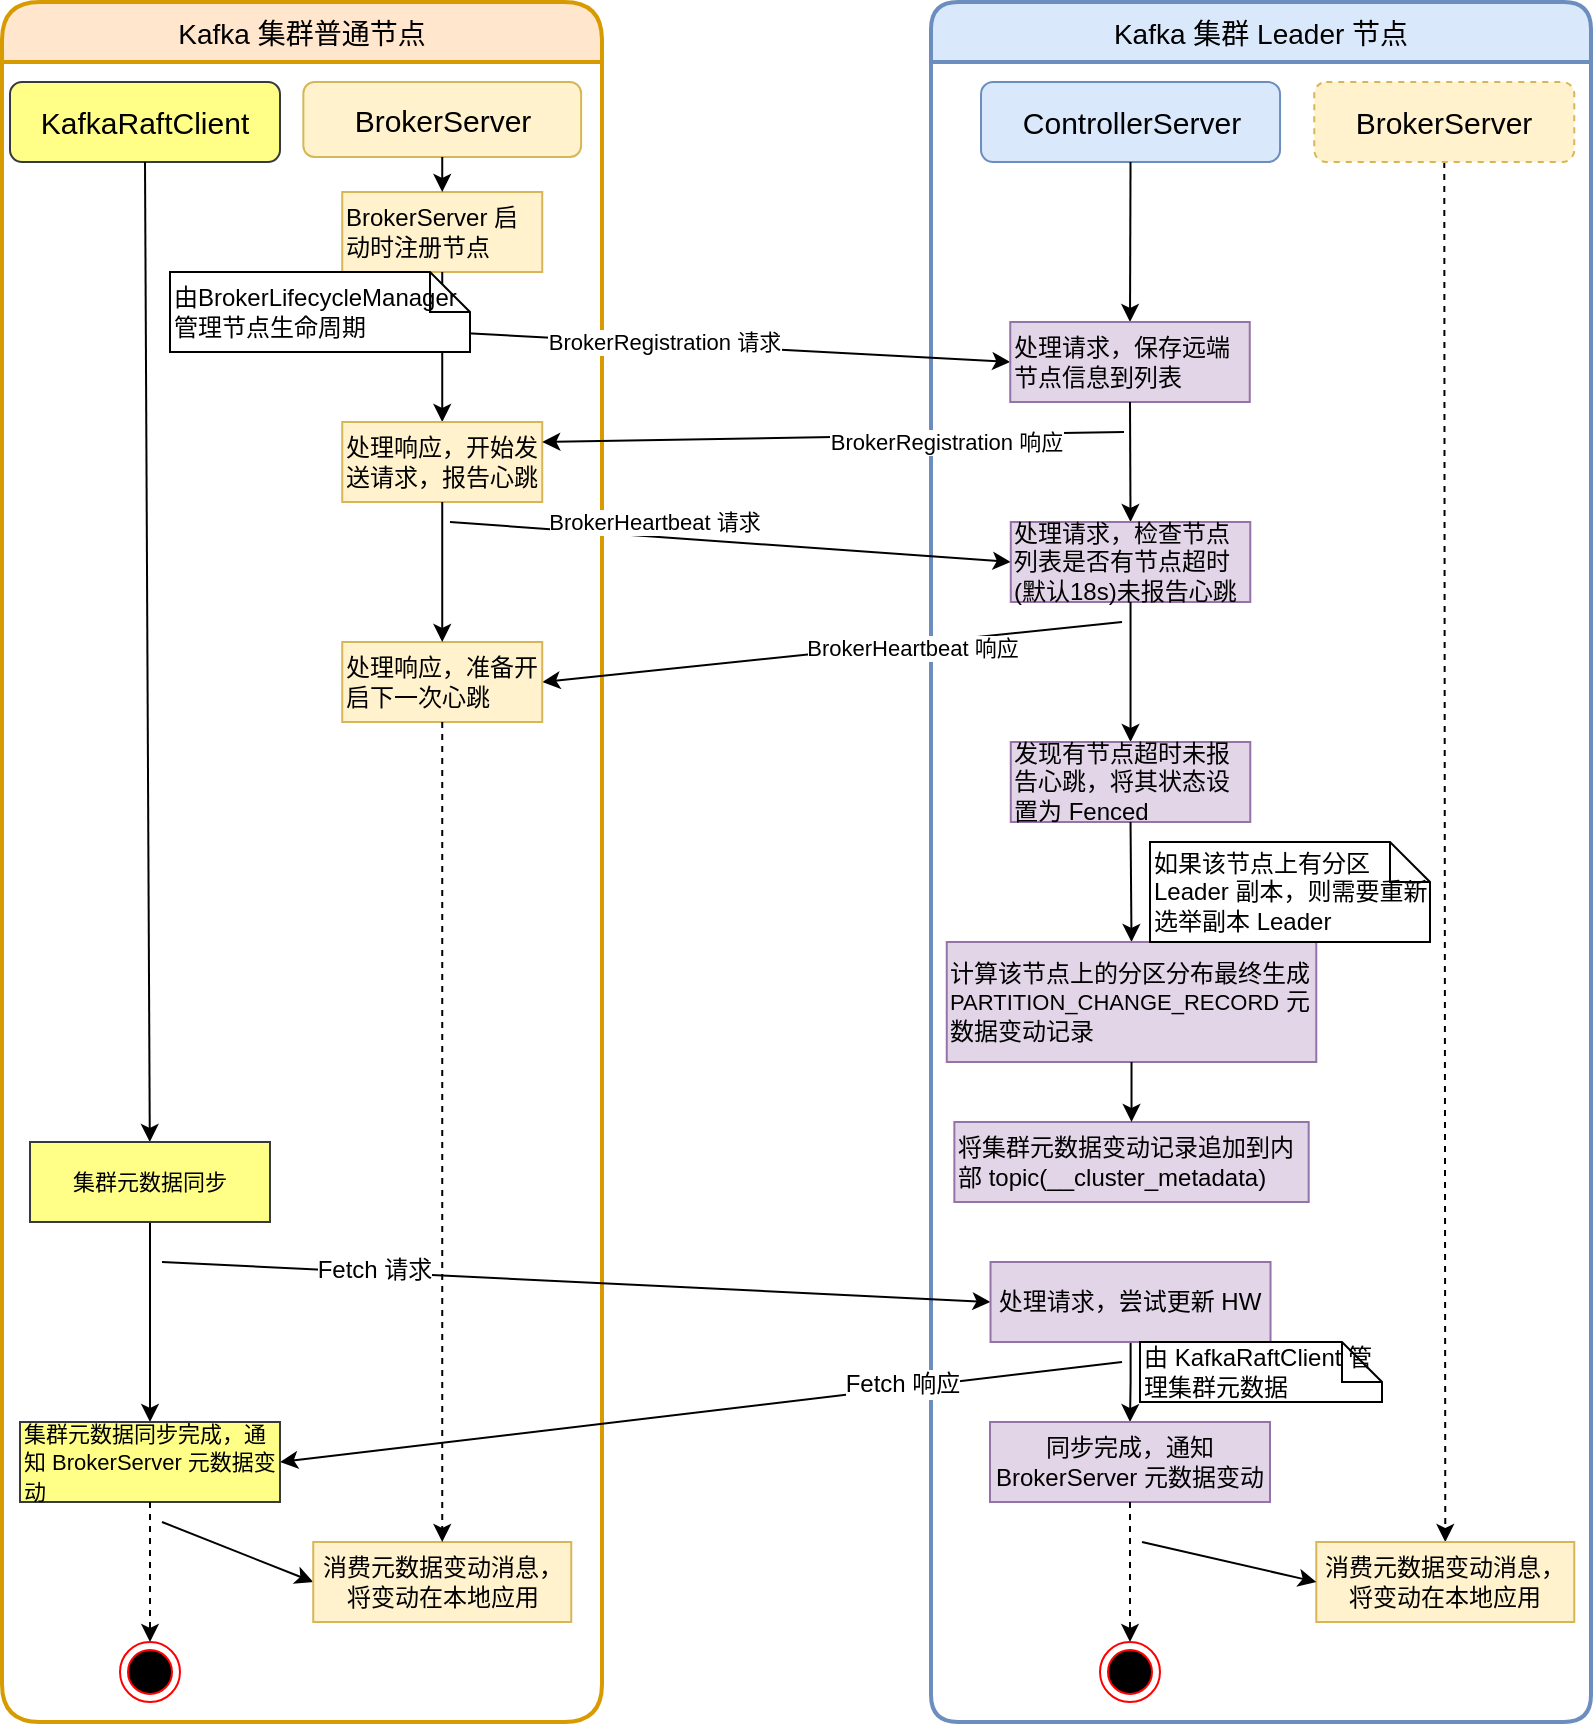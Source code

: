 <mxfile version="17.4.0" type="device"><diagram id="QY-BEr07iG2nazsXIPME" name="Page-1"><mxGraphModel dx="1796" dy="557" grid="1" gridSize="10" guides="1" tooltips="1" connect="1" arrows="1" fold="1" page="1" pageScale="1" pageWidth="850" pageHeight="1100" math="0" shadow="0"><root><mxCell id="0"/><mxCell id="1" parent="0"/><mxCell id="0tCbO-6JMOHlgmN6Nvit-4" value="Kafka 集群普通节点" style="swimlane;childLayout=stackLayout;horizontal=1;startSize=30;horizontalStack=0;rounded=1;fontSize=14;fontStyle=0;strokeWidth=2;resizeParent=0;resizeLast=1;shadow=0;dashed=0;align=center;fillColor=#ffe6cc;strokeColor=#d79b00;arcSize=21;" vertex="1" parent="1"><mxGeometry x="-820" y="120" width="300" height="860" as="geometry"/></mxCell><mxCell id="0tCbO-6JMOHlgmN6Nvit-3" value="Kafka 集群 Leader 节点" style="swimlane;childLayout=stackLayout;horizontal=1;startSize=30;horizontalStack=0;rounded=1;fontSize=14;fontStyle=0;strokeWidth=2;resizeParent=0;resizeLast=1;shadow=0;dashed=0;align=center;fillColor=#dae8fc;strokeColor=#6c8ebf;" vertex="1" parent="1"><mxGeometry x="-355.5" y="120" width="330" height="860" as="geometry"/></mxCell><mxCell id="0tCbO-6JMOHlgmN6Nvit-103" value="" style="endArrow=classic;html=1;rounded=0;dashed=1;fontSize=12;exitX=0.5;exitY=1;exitDx=0;exitDy=0;entryX=0.5;entryY=0;entryDx=0;entryDy=0;" edge="1" parent="1" source="0tCbO-6JMOHlgmN6Nvit-77" target="0tCbO-6JMOHlgmN6Nvit-97"><mxGeometry width="50" height="50" relative="1" as="geometry"><mxPoint x="-163.36" y="300" as="sourcePoint"/><mxPoint x="-113.36" y="250" as="targetPoint"/></mxGeometry></mxCell><mxCell id="0tCbO-6JMOHlgmN6Nvit-5" value="ControllerServer" style="rounded=1;whiteSpace=wrap;html=1;fontSize=15;fillColor=#dae8fc;strokeColor=#6c8ebf;verticalAlign=middle;" vertex="1" parent="1"><mxGeometry x="-330.49" y="160" width="149.51" height="40" as="geometry"/></mxCell><mxCell id="0tCbO-6JMOHlgmN6Nvit-6" value="BrokerServer" style="rounded=1;whiteSpace=wrap;html=1;fontSize=15;fillColor=#fff2cc;strokeColor=#d6b656;verticalAlign=middle;" vertex="1" parent="1"><mxGeometry x="-669.32" y="160" width="138.88" height="37.5" as="geometry"/></mxCell><mxCell id="0tCbO-6JMOHlgmN6Nvit-8" value="" style="endArrow=classic;html=1;rounded=0;entryX=0;entryY=0.5;entryDx=0;entryDy=0;" edge="1" parent="1" target="0tCbO-6JMOHlgmN6Nvit-16"><mxGeometry width="50" height="50" relative="1" as="geometry"><mxPoint x="-599" y="285" as="sourcePoint"/><mxPoint x="-288.63" y="395" as="targetPoint"/></mxGeometry></mxCell><mxCell id="0tCbO-6JMOHlgmN6Nvit-9" value="BrokerRegistration&amp;nbsp;请求" style="edgeLabel;html=1;align=center;verticalAlign=middle;resizable=0;points=[];" vertex="1" connectable="0" parent="0tCbO-6JMOHlgmN6Nvit-8"><mxGeometry x="0.012" y="1" relative="1" as="geometry"><mxPoint x="-34" y="-2" as="offset"/></mxGeometry></mxCell><mxCell id="0tCbO-6JMOHlgmN6Nvit-10" value="" style="endArrow=classic;html=1;rounded=0;entryX=0;entryY=0.5;entryDx=0;entryDy=0;" edge="1" parent="1" target="0tCbO-6JMOHlgmN6Nvit-22"><mxGeometry width="50" height="50" relative="1" as="geometry"><mxPoint x="-596" y="380" as="sourcePoint"/><mxPoint x="-268.63" y="525" as="targetPoint"/></mxGeometry></mxCell><mxCell id="0tCbO-6JMOHlgmN6Nvit-11" value="BrokerHeartbeat 请求" style="edgeLabel;html=1;align=center;verticalAlign=middle;resizable=0;points=[];" vertex="1" connectable="0" parent="0tCbO-6JMOHlgmN6Nvit-10"><mxGeometry x="0.063" y="-2" relative="1" as="geometry"><mxPoint x="-47" y="-13" as="offset"/></mxGeometry></mxCell><mxCell id="0tCbO-6JMOHlgmN6Nvit-12" value="BrokerServer 启动时注册节点" style="rounded=0;whiteSpace=wrap;html=1;align=left;verticalAlign=middle;fillColor=#fff2cc;strokeColor=#d6b656;" vertex="1" parent="1"><mxGeometry x="-649.88" y="215" width="100" height="40" as="geometry"/></mxCell><mxCell id="0tCbO-6JMOHlgmN6Nvit-13" value="" style="endArrow=classic;html=1;rounded=0;exitX=0.5;exitY=1;exitDx=0;exitDy=0;entryX=0.5;entryY=0;entryDx=0;entryDy=0;" edge="1" parent="1" source="0tCbO-6JMOHlgmN6Nvit-12" target="0tCbO-6JMOHlgmN6Nvit-14"><mxGeometry width="50" height="50" relative="1" as="geometry"><mxPoint x="-628.63" y="495" as="sourcePoint"/><mxPoint x="-600" y="315" as="targetPoint"/></mxGeometry></mxCell><mxCell id="0tCbO-6JMOHlgmN6Nvit-14" value="处理响应，开始发送请求，报告心跳" style="rounded=0;whiteSpace=wrap;html=1;align=left;verticalAlign=middle;fillColor=#fff2cc;strokeColor=#d6b656;" vertex="1" parent="1"><mxGeometry x="-649.88" y="330" width="100" height="40" as="geometry"/></mxCell><mxCell id="0tCbO-6JMOHlgmN6Nvit-15" value="" style="endArrow=classic;html=1;rounded=0;exitX=0.5;exitY=1;exitDx=0;exitDy=0;entryX=0.5;entryY=0;entryDx=0;entryDy=0;" edge="1" parent="1" source="0tCbO-6JMOHlgmN6Nvit-5" target="0tCbO-6JMOHlgmN6Nvit-16"><mxGeometry width="50" height="50" relative="1" as="geometry"><mxPoint x="-256" y="255" as="sourcePoint"/><mxPoint x="-256" y="315" as="targetPoint"/></mxGeometry></mxCell><mxCell id="0tCbO-6JMOHlgmN6Nvit-16" value="处理请求，保存远端节点信息到列表" style="rounded=0;whiteSpace=wrap;html=1;align=left;verticalAlign=middle;fillColor=#e1d5e7;strokeColor=#9673a6;" vertex="1" parent="1"><mxGeometry x="-315.87" y="280" width="119.75" height="40" as="geometry"/></mxCell><mxCell id="0tCbO-6JMOHlgmN6Nvit-18" value="" style="endArrow=classic;html=1;rounded=0;fontSize=11;entryX=0.5;entryY=0;entryDx=0;entryDy=0;exitX=0.5;exitY=1;exitDx=0;exitDy=0;" edge="1" parent="1" source="0tCbO-6JMOHlgmN6Nvit-16" target="0tCbO-6JMOHlgmN6Nvit-22"><mxGeometry width="50" height="50" relative="1" as="geometry"><mxPoint x="-255.755" y="415" as="sourcePoint"/><mxPoint x="-258.63" y="455" as="targetPoint"/></mxGeometry></mxCell><mxCell id="0tCbO-6JMOHlgmN6Nvit-19" value="" style="endArrow=classic;html=1;rounded=0;fontSize=11;entryX=1;entryY=0.25;entryDx=0;entryDy=0;" edge="1" parent="1" target="0tCbO-6JMOHlgmN6Nvit-14"><mxGeometry width="50" height="50" relative="1" as="geometry"><mxPoint x="-259" y="335" as="sourcePoint"/><mxPoint x="-598.63" y="445" as="targetPoint"/></mxGeometry></mxCell><mxCell id="0tCbO-6JMOHlgmN6Nvit-20" value="BrokerRegistration&amp;nbsp;响应" style="edgeLabel;html=1;align=center;verticalAlign=middle;resizable=0;points=[];fontSize=11;" vertex="1" connectable="0" parent="0tCbO-6JMOHlgmN6Nvit-19"><mxGeometry x="0.075" y="-3" relative="1" as="geometry"><mxPoint x="67" y="5" as="offset"/></mxGeometry></mxCell><mxCell id="0tCbO-6JMOHlgmN6Nvit-22" value="处理请求，检查节点列表是否有节点超时(默认18s)未报告心跳" style="rounded=0;whiteSpace=wrap;html=1;align=left;verticalAlign=middle;fillColor=#e1d5e7;strokeColor=#9673a6;" vertex="1" parent="1"><mxGeometry x="-315.61" y="380" width="119.75" height="40" as="geometry"/></mxCell><mxCell id="0tCbO-6JMOHlgmN6Nvit-26" value="" style="endArrow=classic;html=1;rounded=0;fontSize=11;entryX=0.5;entryY=0;entryDx=0;entryDy=0;" edge="1" parent="1" source="0tCbO-6JMOHlgmN6Nvit-22" target="0tCbO-6JMOHlgmN6Nvit-36"><mxGeometry width="50" height="50" relative="1" as="geometry"><mxPoint x="-238.63" y="675" as="sourcePoint"/><mxPoint x="-256" y="535" as="targetPoint"/></mxGeometry></mxCell><mxCell id="0tCbO-6JMOHlgmN6Nvit-27" value="" style="endArrow=classic;html=1;rounded=0;fontSize=11;entryX=1;entryY=0.5;entryDx=0;entryDy=0;" edge="1" parent="1" target="0tCbO-6JMOHlgmN6Nvit-29"><mxGeometry width="50" height="50" relative="1" as="geometry"><mxPoint x="-260" y="430" as="sourcePoint"/><mxPoint x="-469.88" y="615" as="targetPoint"/></mxGeometry></mxCell><mxCell id="0tCbO-6JMOHlgmN6Nvit-28" value="BrokerHeartbeat&amp;nbsp;响应" style="edgeLabel;html=1;align=center;verticalAlign=middle;resizable=0;points=[];fontSize=11;" vertex="1" connectable="0" parent="0tCbO-6JMOHlgmN6Nvit-27"><mxGeometry x="0.202" y="-2" relative="1" as="geometry"><mxPoint x="69" y="-3" as="offset"/></mxGeometry></mxCell><mxCell id="0tCbO-6JMOHlgmN6Nvit-29" value="处理响应，准备开启下一次心跳" style="rounded=0;whiteSpace=wrap;html=1;align=left;verticalAlign=middle;fillColor=#fff2cc;strokeColor=#d6b656;" vertex="1" parent="1"><mxGeometry x="-649.88" y="440" width="100" height="40" as="geometry"/></mxCell><mxCell id="0tCbO-6JMOHlgmN6Nvit-30" value="" style="endArrow=classic;html=1;rounded=0;fontSize=11;entryX=0.5;entryY=0;entryDx=0;entryDy=0;exitX=0.5;exitY=1;exitDx=0;exitDy=0;" edge="1" parent="1" source="0tCbO-6JMOHlgmN6Nvit-14" target="0tCbO-6JMOHlgmN6Nvit-29"><mxGeometry width="50" height="50" relative="1" as="geometry"><mxPoint x="-604.88" y="495" as="sourcePoint"/><mxPoint x="-698.63" y="565" as="targetPoint"/></mxGeometry></mxCell><mxCell id="0tCbO-6JMOHlgmN6Nvit-36" value="发现有节点超时未报告心跳，将其状态设置为 Fenced" style="rounded=0;whiteSpace=wrap;html=1;align=left;verticalAlign=middle;fillColor=#e1d5e7;strokeColor=#9673a6;" vertex="1" parent="1"><mxGeometry x="-315.61" y="490" width="119.75" height="40" as="geometry"/></mxCell><mxCell id="0tCbO-6JMOHlgmN6Nvit-38" value="" style="endArrow=classic;html=1;rounded=0;fontSize=10;exitX=0.5;exitY=1;exitDx=0;exitDy=0;entryX=0.5;entryY=0;entryDx=0;entryDy=0;" edge="1" parent="1" source="0tCbO-6JMOHlgmN6Nvit-36" target="0tCbO-6JMOHlgmN6Nvit-71"><mxGeometry width="50" height="50" relative="1" as="geometry"><mxPoint x="-418.63" y="925" as="sourcePoint"/><mxPoint x="-256" y="625" as="targetPoint"/></mxGeometry></mxCell><mxCell id="0tCbO-6JMOHlgmN6Nvit-61" value="" style="endArrow=classic;html=1;rounded=0;fontSize=17;exitX=0.5;exitY=1;exitDx=0;exitDy=0;" edge="1" parent="1" source="0tCbO-6JMOHlgmN6Nvit-6" target="0tCbO-6JMOHlgmN6Nvit-12"><mxGeometry width="50" height="50" relative="1" as="geometry"><mxPoint x="-596" y="205" as="sourcePoint"/><mxPoint x="-386" y="255" as="targetPoint"/></mxGeometry></mxCell><mxCell id="0tCbO-6JMOHlgmN6Nvit-71" value="计算该节点上的分区分布最终生成 &lt;font style=&quot;font-size: 11px&quot;&gt;PARTITION_CHANGE_RECORD&lt;/font&gt; 元数据变动记录&lt;span style=&quot;color: rgba(0 , 0 , 0 , 0) ; font-family: monospace ; font-size: 0px&quot;&gt;%3CmxGraphModel%3E%3Croot%3E%3CmxCell%20id%3D%220%22%2F%3E%3CmxCell%20id%3D%221%22%20parent%3D%220%22%2F%3E%3CmxCell%20id%3D%222%22%20value%3D%22%E5%8F%91%E7%8E%B0%E6%9C%89%E8%8A%82%E7%82%B9%E8%B6%85%E6%97%B6%E6%9C%AA%E6%8A%A5%E5%91%8A%E5%BF%83%E8%B7%B3%EF%BC%8C%E5%B0%86%E5%85%B6%E7%8A%B6%E6%80%81%E8%AE%BE%E7%BD%AE%E4%B8%BA%20Fenced%22%20style%3D%22rounded%3D0%3BwhiteSpace%3Dwrap%3Bhtml%3D1%3Balign%3Dleft%3BverticalAlign%3Dmiddle%3BfillColor%3D%23e1d5e7%3BstrokeColor%3D%239673a6%3B%22%20vertex%3D%221%22%20parent%3D%221%22%3E%3CmxGeometry%20x%3D%22-359.62%22%20y%3D%22540%22%20width%3D%22119.75%22%20height%3D%2240%22%20as%3D%22geometry%22%2F%3E%3C%2FmxCell%3E%3C%2Froot%3E%3C%2FmxGraphModel%3E&lt;/span&gt;&lt;span style=&quot;color: rgba(0 , 0 , 0 , 0) ; font-family: monospace ; font-size: 0px&quot;&gt;%3CmxGraphModel%3E%3Croot%3E%3CmxCell%20id%3D%220%22%2F%3E%3CmxCell%20id%3D%221%22%20parent%3D%220%22%2F%3E%3CmxCell%20id%3D%222%22%20value%3D%22%E5%8F%91%E7%8E%B0%E6%9C%89%E8%8A%82%E7%82%B9%E8%B6%85%E6%97%B6%E6%9C%AA%E6%8A%A5%E5%91%8A%E5%BF%83%E8%B7%B3%EF%BC%8C%E5%B0%86%E5%85%B6%E7%8A%B6%E6%80%81%E8%AE%BE%E7%BD%AE%E4%B8%BA%20Fenced%22%20style%3D%22rounded%3D0%3BwhiteSpace%3Dwrap%3Bhtml%3D1%3Balign%3Dleft%3BverticalAlign%3Dmiddle%3BfillColor%3D%23e1d5e7%3BstrokeColor%3D%239673a6%3B%22%20vertex%3D%221%22%20parent%3D%221%22%3E%3CmxGeometry%20x%3D%22-359.62%22%20y%3D%22540%22%20width%3D%22119.75%22%20height%3D%2240%22%20as%3D%22geometry%22%2F%3E%3C%2FmxCell%3E%3C%2Froot%3E%3C%2FmxGraphModel%3E&lt;/span&gt;" style="rounded=0;whiteSpace=wrap;html=1;align=left;verticalAlign=middle;fillColor=#e1d5e7;strokeColor=#9673a6;" vertex="1" parent="1"><mxGeometry x="-347.62" y="590" width="184.76" height="60" as="geometry"/></mxCell><mxCell id="0tCbO-6JMOHlgmN6Nvit-73" value="将集群元数据变动记录追加到内部 topic(__cluster_metadata)" style="rounded=0;whiteSpace=wrap;html=1;align=left;verticalAlign=middle;fillColor=#e1d5e7;strokeColor=#9673a6;" vertex="1" parent="1"><mxGeometry x="-343.82" y="680" width="177.16" height="40" as="geometry"/></mxCell><mxCell id="0tCbO-6JMOHlgmN6Nvit-74" value="" style="endArrow=classic;html=1;rounded=0;exitX=0.5;exitY=1;exitDx=0;exitDy=0;entryX=0.5;entryY=0;entryDx=0;entryDy=0;" edge="1" parent="1" source="0tCbO-6JMOHlgmN6Nvit-71" target="0tCbO-6JMOHlgmN6Nvit-73"><mxGeometry width="50" height="50" relative="1" as="geometry"><mxPoint x="-46" y="765" as="sourcePoint"/><mxPoint x="4" y="715" as="targetPoint"/></mxGeometry></mxCell><mxCell id="0tCbO-6JMOHlgmN6Nvit-75" value="&lt;span style=&quot;font-size: 12px&quot;&gt;如果该节点上有分区 Leader 副本，则需要重新选举副本 Leader&lt;/span&gt;" style="shape=note;size=20;whiteSpace=wrap;html=1;fontSize=11;align=left;" vertex="1" parent="1"><mxGeometry x="-246" y="540" width="140" height="50" as="geometry"/></mxCell><mxCell id="0tCbO-6JMOHlgmN6Nvit-77" value="BrokerServer" style="rounded=1;whiteSpace=wrap;html=1;fontSize=15;fillColor=#fff2cc;strokeColor=#d6b656;verticalAlign=middle;dashed=1;" vertex="1" parent="1"><mxGeometry x="-163.86" y="160" width="130" height="40" as="geometry"/></mxCell><mxCell id="0tCbO-6JMOHlgmN6Nvit-79" value="&lt;span style=&quot;font-size: 12px;&quot;&gt;由BrokerLifecycleManager 管理节点生命周期&amp;nbsp;&lt;/span&gt;" style="shape=note;size=20;whiteSpace=wrap;html=1;fontSize=12;align=left;" vertex="1" parent="1"><mxGeometry x="-736" y="255" width="150" height="40" as="geometry"/></mxCell><mxCell id="0tCbO-6JMOHlgmN6Nvit-80" value="KafkaRaftClient" style="rounded=1;whiteSpace=wrap;html=1;fontSize=15;fillColor=#ffff88;strokeColor=#36393d;verticalAlign=middle;" vertex="1" parent="1"><mxGeometry x="-816" y="160" width="135" height="40" as="geometry"/></mxCell><mxCell id="0tCbO-6JMOHlgmN6Nvit-83" value="" style="endArrow=classic;html=1;rounded=0;fontSize=12;exitX=0.5;exitY=1;exitDx=0;exitDy=0;" edge="1" parent="1" source="0tCbO-6JMOHlgmN6Nvit-80" target="0tCbO-6JMOHlgmN6Nvit-91"><mxGeometry width="50" height="50" relative="1" as="geometry"><mxPoint x="-766" y="265" as="sourcePoint"/><mxPoint x="-766" y="725" as="targetPoint"/></mxGeometry></mxCell><mxCell id="0tCbO-6JMOHlgmN6Nvit-84" value="" style="endArrow=classic;html=1;rounded=0;fontSize=12;exitX=0.5;exitY=1;exitDx=0;exitDy=0;entryX=0.5;entryY=0;entryDx=0;entryDy=0;" edge="1" parent="1" source="0tCbO-6JMOHlgmN6Nvit-91" target="0tCbO-6JMOHlgmN6Nvit-92"><mxGeometry width="50" height="50" relative="1" as="geometry"><mxPoint x="-766" y="765" as="sourcePoint"/><mxPoint x="-766" y="825" as="targetPoint"/></mxGeometry></mxCell><mxCell id="0tCbO-6JMOHlgmN6Nvit-85" value="" style="endArrow=classic;html=1;rounded=0;fontSize=12;entryX=0;entryY=0.5;entryDx=0;entryDy=0;" edge="1" parent="1" target="0tCbO-6JMOHlgmN6Nvit-87"><mxGeometry width="50" height="50" relative="1" as="geometry"><mxPoint x="-740" y="750" as="sourcePoint"/><mxPoint x="-306" y="805" as="targetPoint"/></mxGeometry></mxCell><mxCell id="0tCbO-6JMOHlgmN6Nvit-86" value="Fetch 请求" style="edgeLabel;html=1;align=center;verticalAlign=middle;resizable=0;points=[];fontSize=12;" vertex="1" connectable="0" parent="0tCbO-6JMOHlgmN6Nvit-85"><mxGeometry x="-0.537" y="1" relative="1" as="geometry"><mxPoint x="10" as="offset"/></mxGeometry></mxCell><mxCell id="0tCbO-6JMOHlgmN6Nvit-89" value="" style="edgeStyle=orthogonalEdgeStyle;rounded=0;orthogonalLoop=1;jettySize=auto;html=1;fontSize=12;" edge="1" parent="1" source="0tCbO-6JMOHlgmN6Nvit-87" target="0tCbO-6JMOHlgmN6Nvit-88"><mxGeometry relative="1" as="geometry"/></mxCell><mxCell id="0tCbO-6JMOHlgmN6Nvit-87" value="处理请求，尝试更新 HW" style="rounded=0;whiteSpace=wrap;html=1;fontSize=12;fillColor=#e1d5e7;strokeColor=#9673a6;" vertex="1" parent="1"><mxGeometry x="-325.74" y="750" width="140" height="40" as="geometry"/></mxCell><mxCell id="0tCbO-6JMOHlgmN6Nvit-88" value="同步完成，通知 BrokerServer 元数据变动" style="rounded=0;whiteSpace=wrap;html=1;fontSize=12;fillColor=#e1d5e7;strokeColor=#9673a6;" vertex="1" parent="1"><mxGeometry x="-326" y="830" width="140" height="40" as="geometry"/></mxCell><mxCell id="0tCbO-6JMOHlgmN6Nvit-90" value="" style="endArrow=classic;html=1;rounded=0;fontSize=12;entryX=1;entryY=0.5;entryDx=0;entryDy=0;" edge="1" parent="1" target="0tCbO-6JMOHlgmN6Nvit-92"><mxGeometry width="50" height="50" relative="1" as="geometry"><mxPoint x="-260" y="800" as="sourcePoint"/><mxPoint x="-726" y="845" as="targetPoint"/></mxGeometry></mxCell><mxCell id="0tCbO-6JMOHlgmN6Nvit-93" value="Fetch 响应" style="edgeLabel;html=1;align=center;verticalAlign=middle;resizable=0;points=[];fontSize=12;" vertex="1" connectable="0" parent="0tCbO-6JMOHlgmN6Nvit-90"><mxGeometry x="-0.441" y="-2" relative="1" as="geometry"><mxPoint x="8" y="-1" as="offset"/></mxGeometry></mxCell><mxCell id="0tCbO-6JMOHlgmN6Nvit-91" value="&lt;span style=&quot;font-size: 11px&quot;&gt;集群元数据同步&lt;/span&gt;" style="rounded=0;whiteSpace=wrap;html=1;fontSize=12;fillColor=#ffff88;strokeColor=#36393d;" vertex="1" parent="1"><mxGeometry x="-806" y="690" width="120" height="40" as="geometry"/></mxCell><mxCell id="0tCbO-6JMOHlgmN6Nvit-92" value="&lt;span style=&quot;font-size: 11px&quot;&gt;集群元数据同步完成，通知 BrokerServer 元数据变动&lt;/span&gt;" style="rounded=0;whiteSpace=wrap;html=1;fontSize=12;align=left;fillColor=#ffff88;strokeColor=#36393d;" vertex="1" parent="1"><mxGeometry x="-811" y="830" width="130" height="40" as="geometry"/></mxCell><mxCell id="0tCbO-6JMOHlgmN6Nvit-94" value="" style="endArrow=classic;html=1;rounded=0;fontSize=12;exitX=0.5;exitY=1;exitDx=0;exitDy=0;entryX=0.5;entryY=0;entryDx=0;entryDy=0;dashed=1;" edge="1" parent="1" source="0tCbO-6JMOHlgmN6Nvit-92" target="0tCbO-6JMOHlgmN6Nvit-99"><mxGeometry width="50" height="50" relative="1" as="geometry"><mxPoint x="-706" y="965" as="sourcePoint"/><mxPoint x="-766" y="945" as="targetPoint"/></mxGeometry></mxCell><mxCell id="0tCbO-6JMOHlgmN6Nvit-95" value="" style="endArrow=classic;html=1;rounded=0;fontSize=12;entryX=0;entryY=0.5;entryDx=0;entryDy=0;" edge="1" parent="1" target="0tCbO-6JMOHlgmN6Nvit-96"><mxGeometry width="50" height="50" relative="1" as="geometry"><mxPoint x="-740" y="880" as="sourcePoint"/><mxPoint x="-654.38" y="935" as="targetPoint"/></mxGeometry></mxCell><mxCell id="0tCbO-6JMOHlgmN6Nvit-96" value="消费元数据变动消息，将变动在本地应用" style="rounded=0;whiteSpace=wrap;html=1;fontSize=12;fillColor=#fff2cc;strokeColor=#d6b656;" vertex="1" parent="1"><mxGeometry x="-664.38" y="890" width="129" height="40" as="geometry"/></mxCell><mxCell id="0tCbO-6JMOHlgmN6Nvit-97" value="消费元数据变动消息，将变动在本地应用" style="rounded=0;whiteSpace=wrap;html=1;fontSize=12;fillColor=#fff2cc;strokeColor=#d6b656;" vertex="1" parent="1"><mxGeometry x="-162.86" y="890" width="129" height="40" as="geometry"/></mxCell><mxCell id="0tCbO-6JMOHlgmN6Nvit-98" value="" style="endArrow=classic;html=1;rounded=0;fontSize=12;exitX=0.5;exitY=1;exitDx=0;exitDy=0;entryX=0.5;entryY=0;entryDx=0;entryDy=0;dashed=1;" edge="1" parent="1" source="0tCbO-6JMOHlgmN6Nvit-88" target="0tCbO-6JMOHlgmN6Nvit-100"><mxGeometry width="50" height="50" relative="1" as="geometry"><mxPoint x="-256" y="965" as="sourcePoint"/><mxPoint x="-256" y="955" as="targetPoint"/></mxGeometry></mxCell><mxCell id="0tCbO-6JMOHlgmN6Nvit-99" value="" style="ellipse;html=1;shape=endState;fillColor=#000000;strokeColor=#ff0000;fontSize=12;" vertex="1" parent="1"><mxGeometry x="-761" y="940" width="30" height="30" as="geometry"/></mxCell><mxCell id="0tCbO-6JMOHlgmN6Nvit-100" value="" style="ellipse;html=1;shape=endState;fillColor=#000000;strokeColor=#ff0000;fontSize=12;" vertex="1" parent="1"><mxGeometry x="-271" y="940" width="30" height="30" as="geometry"/></mxCell><mxCell id="0tCbO-6JMOHlgmN6Nvit-101" value="" style="endArrow=classic;html=1;rounded=0;fontSize=12;entryX=0;entryY=0.5;entryDx=0;entryDy=0;" edge="1" parent="1" target="0tCbO-6JMOHlgmN6Nvit-97"><mxGeometry width="50" height="50" relative="1" as="geometry"><mxPoint x="-250" y="890" as="sourcePoint"/><mxPoint x="-146" y="905" as="targetPoint"/></mxGeometry></mxCell><mxCell id="0tCbO-6JMOHlgmN6Nvit-102" value="" style="endArrow=classic;html=1;rounded=0;fontSize=12;exitX=0.5;exitY=1;exitDx=0;exitDy=0;entryX=0.5;entryY=0;entryDx=0;entryDy=0;dashed=1;" edge="1" parent="1" source="0tCbO-6JMOHlgmN6Nvit-29" target="0tCbO-6JMOHlgmN6Nvit-96"><mxGeometry width="50" height="50" relative="1" as="geometry"><mxPoint x="-546" y="635" as="sourcePoint"/><mxPoint x="-496" y="585" as="targetPoint"/></mxGeometry></mxCell><mxCell id="0tCbO-6JMOHlgmN6Nvit-105" value="&lt;span style=&quot;font-size: 12px&quot;&gt;由 KafkaRaftClient 管理集群元数据&amp;nbsp;&lt;/span&gt;" style="shape=note;size=20;whiteSpace=wrap;html=1;fontSize=12;align=left;" vertex="1" parent="1"><mxGeometry x="-251" y="790" width="121" height="30" as="geometry"/></mxCell></root></mxGraphModel></diagram></mxfile>